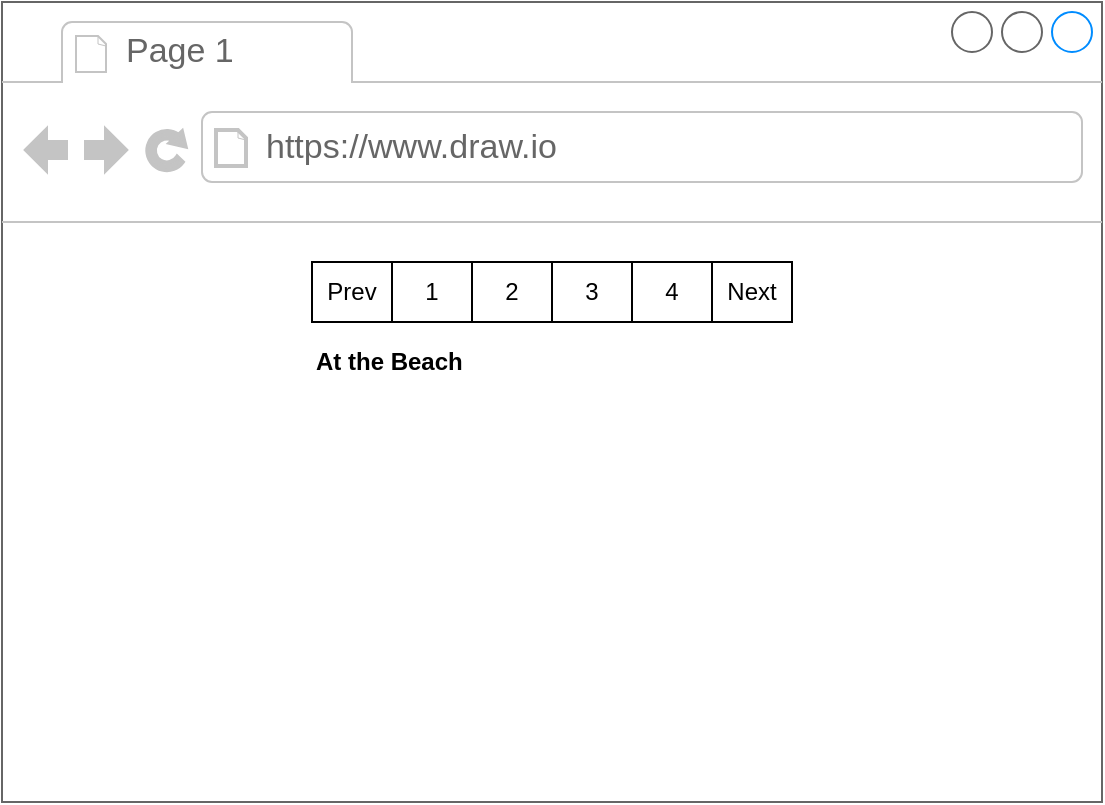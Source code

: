 <mxfile version="12.4.8" type="github" pages="2">
  <diagram id="Rs8MqEs8put_HeRDnSsW" name="01 - directives">
    <mxGraphModel dx="996" dy="478" grid="1" gridSize="10" guides="1" tooltips="1" connect="1" arrows="1" fold="1" page="1" pageScale="1" pageWidth="1920" pageHeight="1200" math="0" shadow="0">
      <root>
        <mxCell id="0"/>
        <mxCell id="1" parent="0"/>
        <mxCell id="z5f2V-EEiVEmC1NtAZHZ-1" value="" style="strokeWidth=1;shadow=0;dashed=0;align=center;html=1;shape=mxgraph.mockup.containers.browserWindow;rSize=0;strokeColor=#666666;strokeColor2=#008cff;strokeColor3=#c4c4c4;mainText=,;recursiveResize=0;" vertex="1" parent="1">
          <mxGeometry x="300" y="110" width="550" height="400" as="geometry"/>
        </mxCell>
        <mxCell id="z5f2V-EEiVEmC1NtAZHZ-2" value="Page 1" style="strokeWidth=1;shadow=0;dashed=0;align=center;html=1;shape=mxgraph.mockup.containers.anchor;fontSize=17;fontColor=#666666;align=left;" vertex="1" parent="z5f2V-EEiVEmC1NtAZHZ-1">
          <mxGeometry x="60" y="12" width="110" height="26" as="geometry"/>
        </mxCell>
        <mxCell id="z5f2V-EEiVEmC1NtAZHZ-3" value="https://www.draw.io" style="strokeWidth=1;shadow=0;dashed=0;align=center;html=1;shape=mxgraph.mockup.containers.anchor;rSize=0;fontSize=17;fontColor=#666666;align=left;" vertex="1" parent="z5f2V-EEiVEmC1NtAZHZ-1">
          <mxGeometry x="130" y="60" width="250" height="26" as="geometry"/>
        </mxCell>
        <mxCell id="z5f2V-EEiVEmC1NtAZHZ-4" value="Prev" style="rounded=0;whiteSpace=wrap;html=1;" vertex="1" parent="z5f2V-EEiVEmC1NtAZHZ-1">
          <mxGeometry x="155" y="130" width="40" height="30" as="geometry"/>
        </mxCell>
        <mxCell id="z5f2V-EEiVEmC1NtAZHZ-5" value="1" style="rounded=0;whiteSpace=wrap;html=1;" vertex="1" parent="z5f2V-EEiVEmC1NtAZHZ-1">
          <mxGeometry x="195" y="130" width="40" height="30" as="geometry"/>
        </mxCell>
        <mxCell id="z5f2V-EEiVEmC1NtAZHZ-6" value="2" style="rounded=0;whiteSpace=wrap;html=1;" vertex="1" parent="z5f2V-EEiVEmC1NtAZHZ-1">
          <mxGeometry x="235" y="130" width="40" height="30" as="geometry"/>
        </mxCell>
        <mxCell id="z5f2V-EEiVEmC1NtAZHZ-7" value="3" style="rounded=0;whiteSpace=wrap;html=1;" vertex="1" parent="z5f2V-EEiVEmC1NtAZHZ-1">
          <mxGeometry x="275" y="130" width="40" height="30" as="geometry"/>
        </mxCell>
        <mxCell id="z5f2V-EEiVEmC1NtAZHZ-8" value="4" style="rounded=0;whiteSpace=wrap;html=1;" vertex="1" parent="z5f2V-EEiVEmC1NtAZHZ-1">
          <mxGeometry x="315" y="130" width="40" height="30" as="geometry"/>
        </mxCell>
        <mxCell id="z5f2V-EEiVEmC1NtAZHZ-10" value="Next" style="rounded=0;whiteSpace=wrap;html=1;" vertex="1" parent="z5f2V-EEiVEmC1NtAZHZ-1">
          <mxGeometry x="355" y="130" width="40" height="30" as="geometry"/>
        </mxCell>
        <mxCell id="z5f2V-EEiVEmC1NtAZHZ-13" value="&lt;b&gt;At the Beach&lt;/b&gt;" style="text;html=1;strokeColor=none;fillColor=none;align=left;verticalAlign=middle;whiteSpace=wrap;rounded=0;" vertex="1" parent="z5f2V-EEiVEmC1NtAZHZ-1">
          <mxGeometry x="155" y="170" width="105" height="20" as="geometry"/>
        </mxCell>
        <mxCell id="z5f2V-EEiVEmC1NtAZHZ-14" value="" style="shape=image;html=1;verticalAlign=top;verticalLabelPosition=bottom;labelBackgroundColor=#ffffff;imageAspect=0;aspect=fixed;image=https://cdn2.iconfinder.com/data/icons/freecns-cumulus/16/519587-084_Photo-128.png;align=left;" vertex="1" parent="z5f2V-EEiVEmC1NtAZHZ-1">
          <mxGeometry x="200" y="200" width="150" height="150" as="geometry"/>
        </mxCell>
      </root>
    </mxGraphModel>
  </diagram>
  <diagram id="UEoElqMM8nOZAR1GdDQu" name="02 - directives">
    <mxGraphModel dx="747" dy="359" grid="1" gridSize="10" guides="1" tooltips="1" connect="1" arrows="1" fold="1" page="1" pageScale="1" pageWidth="1920" pageHeight="1200" math="0" shadow="0">
      <root>
        <mxCell id="0-04opLrGH_8ggYGATe3-0"/>
        <mxCell id="0-04opLrGH_8ggYGATe3-1" parent="0-04opLrGH_8ggYGATe3-0"/>
        <mxCell id="0-04opLrGH_8ggYGATe3-2" value="&lt;b style=&quot;font-size: 24px;&quot;&gt;Directives&lt;/b&gt;" style="text;html=1;strokeColor=none;fillColor=none;align=center;verticalAlign=middle;whiteSpace=wrap;rounded=0;fontSize=24;" vertex="1" parent="0-04opLrGH_8ggYGATe3-1">
          <mxGeometry x="640" y="80" width="40" height="20" as="geometry"/>
        </mxCell>
        <mxCell id="0-04opLrGH_8ggYGATe3-3" value="Can be used to modify the structure or properties of HTML elements" style="rounded=0;whiteSpace=wrap;html=1;fontSize=14;align=center;" vertex="1" parent="0-04opLrGH_8ggYGATe3-1">
          <mxGeometry x="435" y="110" width="450" height="50" as="geometry"/>
        </mxCell>
        <mxCell id="0-04opLrGH_8ggYGATe3-4" value="Used only in a template" style="rounded=0;whiteSpace=wrap;html=1;fontSize=14;align=center;" vertex="1" parent="0-04opLrGH_8ggYGATe3-1">
          <mxGeometry x="435" y="170" width="450" height="50" as="geometry"/>
        </mxCell>
        <mxCell id="0-04opLrGH_8ggYGATe3-5" value="Some built into Angular (angular.io/api?type=directive)" style="rounded=0;whiteSpace=wrap;html=1;fontSize=14;align=center;" vertex="1" parent="0-04opLrGH_8ggYGATe3-1">
          <mxGeometry x="435" y="230" width="450" height="50" as="geometry"/>
        </mxCell>
        <mxCell id="0-04opLrGH_8ggYGATe3-6" value="We can build them on our own too!" style="rounded=0;whiteSpace=wrap;html=1;fontSize=14;align=center;" vertex="1" parent="0-04opLrGH_8ggYGATe3-1">
          <mxGeometry x="435" y="290" width="450" height="50" as="geometry"/>
        </mxCell>
      </root>
    </mxGraphModel>
  </diagram>
</mxfile>
